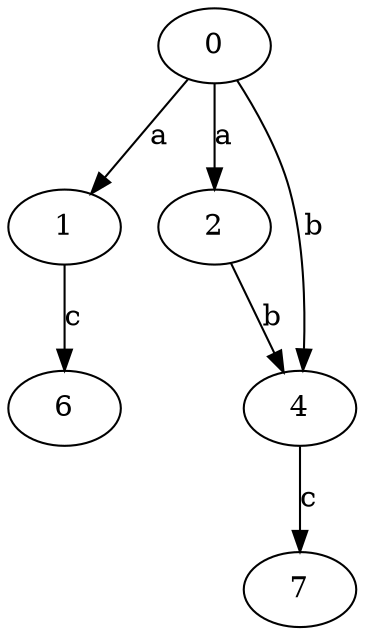strict digraph  {
0;
1;
2;
4;
6;
7;
0 -> 1  [label=a];
0 -> 2  [label=a];
0 -> 4  [label=b];
1 -> 6  [label=c];
2 -> 4  [label=b];
4 -> 7  [label=c];
}
